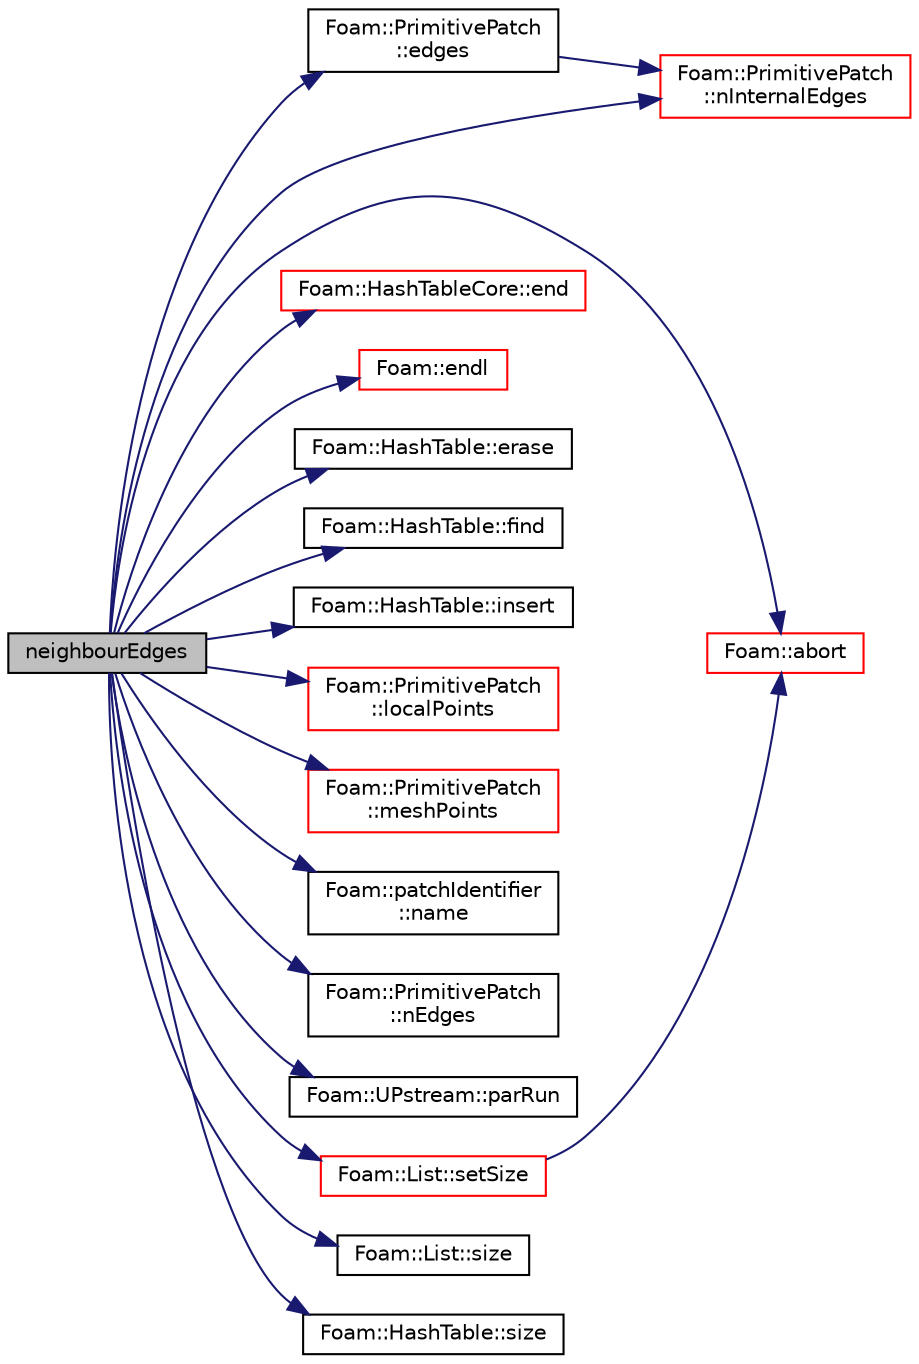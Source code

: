 digraph "neighbourEdges"
{
  bgcolor="transparent";
  edge [fontname="Helvetica",fontsize="10",labelfontname="Helvetica",labelfontsize="10"];
  node [fontname="Helvetica",fontsize="10",shape=record];
  rankdir="LR";
  Node1 [label="neighbourEdges",height=0.2,width=0.4,color="black", fillcolor="grey75", style="filled", fontcolor="black"];
  Node1 -> Node2 [color="midnightblue",fontsize="10",style="solid",fontname="Helvetica"];
  Node2 [label="Foam::abort",height=0.2,width=0.4,color="red",URL="$a10887.html#a447107a607d03e417307c203fa5fb44b"];
  Node1 -> Node3 [color="midnightblue",fontsize="10",style="solid",fontname="Helvetica"];
  Node3 [label="Foam::PrimitivePatch\l::edges",height=0.2,width=0.4,color="black",URL="$a02016.html#aae82d34fe433288eb6b1f9dea53675c8",tooltip="Return list of edges, address into LOCAL point list. "];
  Node3 -> Node4 [color="midnightblue",fontsize="10",style="solid",fontname="Helvetica"];
  Node4 [label="Foam::PrimitivePatch\l::nInternalEdges",height=0.2,width=0.4,color="red",URL="$a02016.html#ace02a7a9077597f147502cc5d2650081",tooltip="Number of internal edges. "];
  Node1 -> Node5 [color="midnightblue",fontsize="10",style="solid",fontname="Helvetica"];
  Node5 [label="Foam::HashTableCore::end",height=0.2,width=0.4,color="red",URL="$a00995.html#a540580a296c0ff351686ceb4f27b6fe6",tooltip="iteratorEnd set to beyond the end of any HashTable "];
  Node1 -> Node6 [color="midnightblue",fontsize="10",style="solid",fontname="Helvetica"];
  Node6 [label="Foam::endl",height=0.2,width=0.4,color="red",URL="$a10887.html#a2db8fe02a0d3909e9351bb4275b23ce4",tooltip="Add newline and flush stream. "];
  Node1 -> Node7 [color="midnightblue",fontsize="10",style="solid",fontname="Helvetica"];
  Node7 [label="Foam::HashTable::erase",height=0.2,width=0.4,color="black",URL="$a00994.html#a12d8ea138d4886b42bc135cd082652c7",tooltip="Erase a hashedEntry specified by given iterator. "];
  Node1 -> Node8 [color="midnightblue",fontsize="10",style="solid",fontname="Helvetica"];
  Node8 [label="Foam::HashTable::find",height=0.2,width=0.4,color="black",URL="$a00994.html#a76b2c74ebd9f33fa9f76261b027ffc11",tooltip="Find and return an iterator set at the hashedEntry. "];
  Node1 -> Node9 [color="midnightblue",fontsize="10",style="solid",fontname="Helvetica"];
  Node9 [label="Foam::HashTable::insert",height=0.2,width=0.4,color="black",URL="$a00994.html#a5eee1e0e199ad59b9cb3916cd42156e0",tooltip="Insert a new hashedEntry. "];
  Node1 -> Node10 [color="midnightblue",fontsize="10",style="solid",fontname="Helvetica"];
  Node10 [label="Foam::PrimitivePatch\l::localPoints",height=0.2,width=0.4,color="red",URL="$a02016.html#a180aa335ba66b3224df33de8eb29b3bf",tooltip="Return pointField of points in patch. "];
  Node1 -> Node11 [color="midnightblue",fontsize="10",style="solid",fontname="Helvetica"];
  Node11 [label="Foam::PrimitivePatch\l::meshPoints",height=0.2,width=0.4,color="red",URL="$a02016.html#ae4935f85c38392518565dd7c666e3caf",tooltip="Return labelList of mesh points in patch. They are constructed. "];
  Node1 -> Node12 [color="midnightblue",fontsize="10",style="solid",fontname="Helvetica"];
  Node12 [label="Foam::patchIdentifier\l::name",height=0.2,width=0.4,color="black",URL="$a01837.html#a75b72488d2e82151b025744974919d5d",tooltip="Return name. "];
  Node1 -> Node13 [color="midnightblue",fontsize="10",style="solid",fontname="Helvetica"];
  Node13 [label="Foam::PrimitivePatch\l::nEdges",height=0.2,width=0.4,color="black",URL="$a02016.html#a1db9478309c639504a743b7b194226f4",tooltip="Return number of edges in patch. "];
  Node1 -> Node4 [color="midnightblue",fontsize="10",style="solid",fontname="Helvetica"];
  Node1 -> Node14 [color="midnightblue",fontsize="10",style="solid",fontname="Helvetica"];
  Node14 [label="Foam::UPstream::parRun",height=0.2,width=0.4,color="black",URL="$a02873.html#adbb27f04b5705440fb8b09f278059011",tooltip="Is this a parallel run? "];
  Node1 -> Node15 [color="midnightblue",fontsize="10",style="solid",fontname="Helvetica"];
  Node15 [label="Foam::List::setSize",height=0.2,width=0.4,color="red",URL="$a01392.html#aedb985ffeaf1bdbfeccc2a8730405703",tooltip="Reset size of List. "];
  Node15 -> Node2 [color="midnightblue",fontsize="10",style="solid",fontname="Helvetica"];
  Node1 -> Node16 [color="midnightblue",fontsize="10",style="solid",fontname="Helvetica"];
  Node16 [label="Foam::List::size",height=0.2,width=0.4,color="black",URL="$a01392.html#a8a5f6fa29bd4b500caf186f60245b384",tooltip="Override size to be inconsistent with allocated storage. "];
  Node1 -> Node17 [color="midnightblue",fontsize="10",style="solid",fontname="Helvetica"];
  Node17 [label="Foam::HashTable::size",height=0.2,width=0.4,color="black",URL="$a00994.html#a723361dc2020160f5492e8fe2d09fa44",tooltip="Return number of elements in table. "];
}
